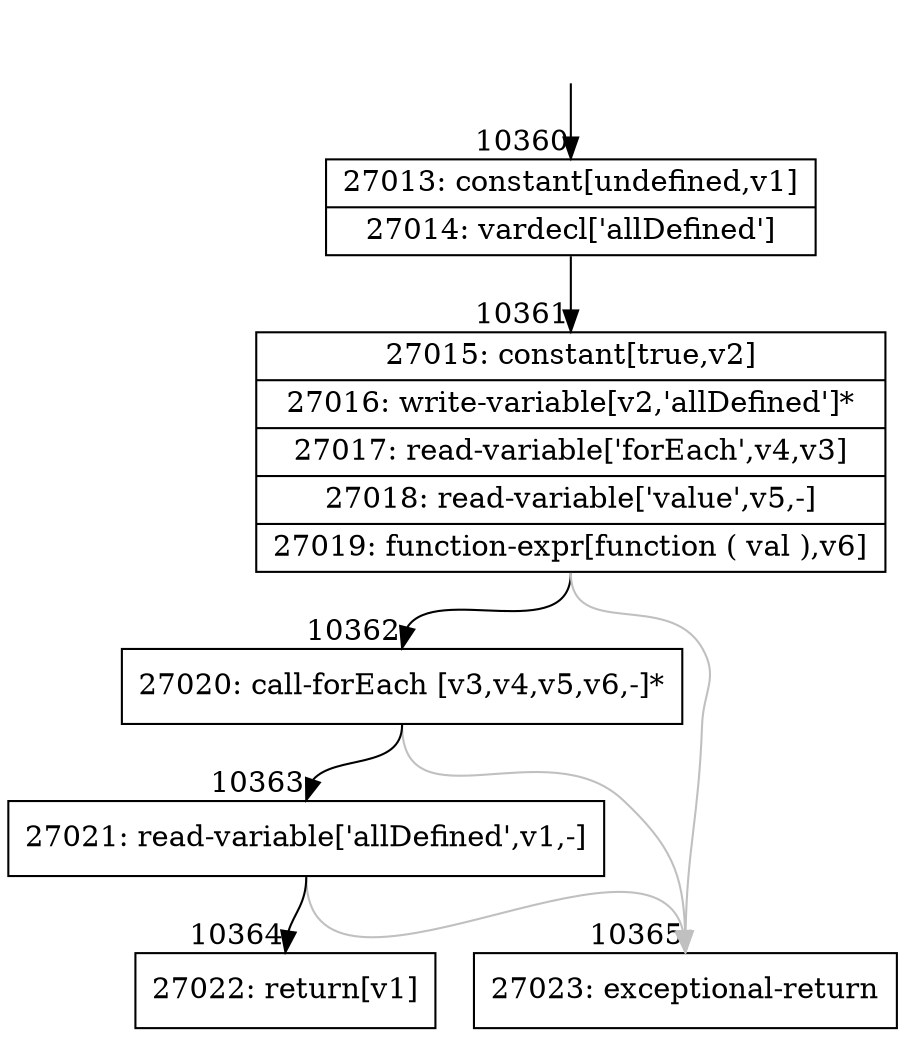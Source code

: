 digraph {
rankdir="TD"
BB_entry783[shape=none,label=""];
BB_entry783 -> BB10360 [tailport=s, headport=n, headlabel="    10360"]
BB10360 [shape=record label="{27013: constant[undefined,v1]|27014: vardecl['allDefined']}" ] 
BB10360 -> BB10361 [tailport=s, headport=n, headlabel="      10361"]
BB10361 [shape=record label="{27015: constant[true,v2]|27016: write-variable[v2,'allDefined']*|27017: read-variable['forEach',v4,v3]|27018: read-variable['value',v5,-]|27019: function-expr[function ( val ),v6]}" ] 
BB10361 -> BB10362 [tailport=s, headport=n, headlabel="      10362"]
BB10361 -> BB10365 [tailport=s, headport=n, color=gray, headlabel="      10365"]
BB10362 [shape=record label="{27020: call-forEach [v3,v4,v5,v6,-]*}" ] 
BB10362 -> BB10363 [tailport=s, headport=n, headlabel="      10363"]
BB10362 -> BB10365 [tailport=s, headport=n, color=gray]
BB10363 [shape=record label="{27021: read-variable['allDefined',v1,-]}" ] 
BB10363 -> BB10364 [tailport=s, headport=n, headlabel="      10364"]
BB10363 -> BB10365 [tailport=s, headport=n, color=gray]
BB10364 [shape=record label="{27022: return[v1]}" ] 
BB10365 [shape=record label="{27023: exceptional-return}" ] 
//#$~ 14204
}
